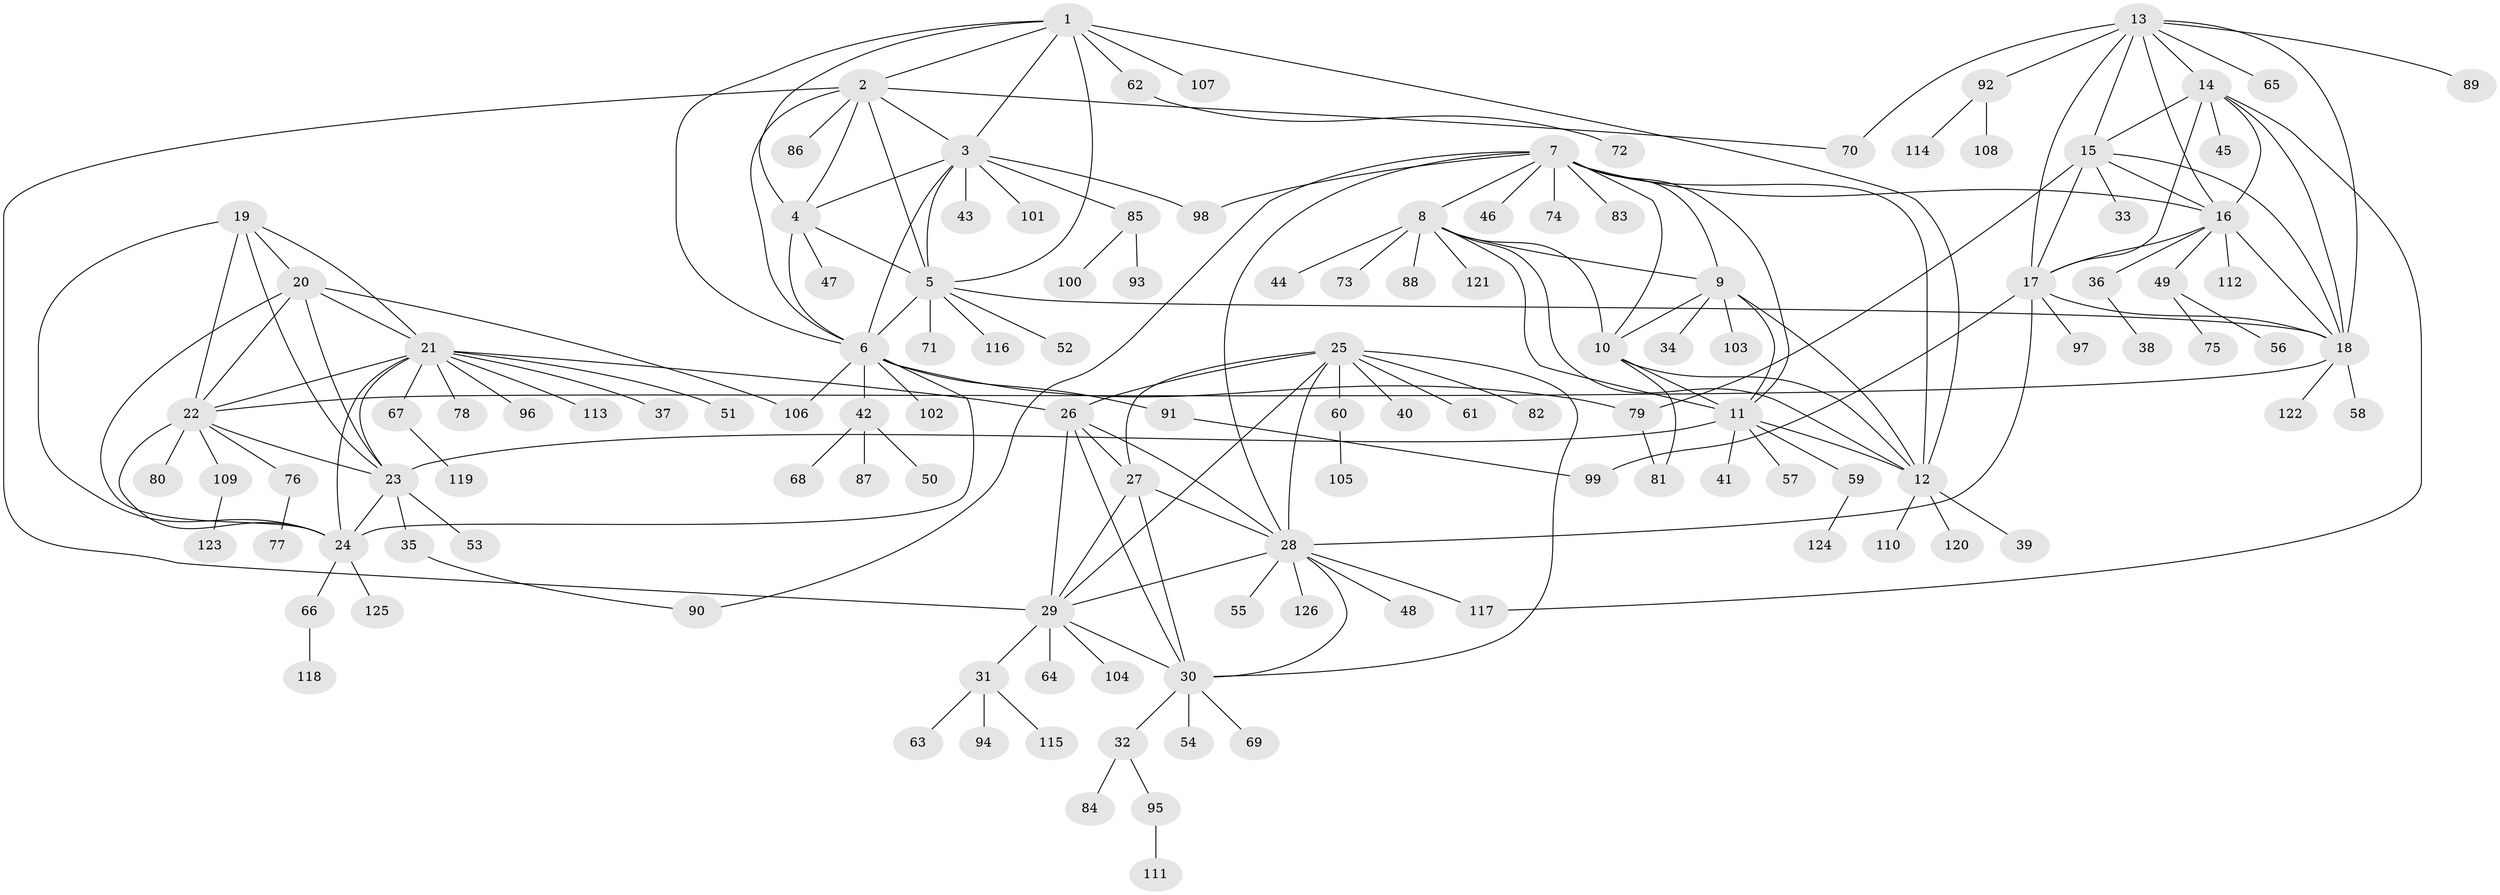 // coarse degree distribution, {7: 0.031914893617021274, 6: 0.07446808510638298, 14: 0.010638297872340425, 4: 0.02127659574468085, 18: 0.010638297872340425, 8: 0.05319148936170213, 10: 0.02127659574468085, 5: 0.010638297872340425, 9: 0.010638297872340425, 11: 0.010638297872340425, 3: 0.0425531914893617, 1: 0.5957446808510638, 2: 0.10638297872340426}
// Generated by graph-tools (version 1.1) at 2025/52/02/27/25 19:52:18]
// undirected, 126 vertices, 189 edges
graph export_dot {
graph [start="1"]
  node [color=gray90,style=filled];
  1;
  2;
  3;
  4;
  5;
  6;
  7;
  8;
  9;
  10;
  11;
  12;
  13;
  14;
  15;
  16;
  17;
  18;
  19;
  20;
  21;
  22;
  23;
  24;
  25;
  26;
  27;
  28;
  29;
  30;
  31;
  32;
  33;
  34;
  35;
  36;
  37;
  38;
  39;
  40;
  41;
  42;
  43;
  44;
  45;
  46;
  47;
  48;
  49;
  50;
  51;
  52;
  53;
  54;
  55;
  56;
  57;
  58;
  59;
  60;
  61;
  62;
  63;
  64;
  65;
  66;
  67;
  68;
  69;
  70;
  71;
  72;
  73;
  74;
  75;
  76;
  77;
  78;
  79;
  80;
  81;
  82;
  83;
  84;
  85;
  86;
  87;
  88;
  89;
  90;
  91;
  92;
  93;
  94;
  95;
  96;
  97;
  98;
  99;
  100;
  101;
  102;
  103;
  104;
  105;
  106;
  107;
  108;
  109;
  110;
  111;
  112;
  113;
  114;
  115;
  116;
  117;
  118;
  119;
  120;
  121;
  122;
  123;
  124;
  125;
  126;
  1 -- 2;
  1 -- 3;
  1 -- 4;
  1 -- 5;
  1 -- 6;
  1 -- 12;
  1 -- 62;
  1 -- 107;
  2 -- 3;
  2 -- 4;
  2 -- 5;
  2 -- 6;
  2 -- 29;
  2 -- 70;
  2 -- 86;
  3 -- 4;
  3 -- 5;
  3 -- 6;
  3 -- 43;
  3 -- 85;
  3 -- 98;
  3 -- 101;
  4 -- 5;
  4 -- 6;
  4 -- 47;
  5 -- 6;
  5 -- 18;
  5 -- 52;
  5 -- 71;
  5 -- 116;
  6 -- 24;
  6 -- 42;
  6 -- 79;
  6 -- 91;
  6 -- 102;
  6 -- 106;
  7 -- 8;
  7 -- 9;
  7 -- 10;
  7 -- 11;
  7 -- 12;
  7 -- 16;
  7 -- 28;
  7 -- 46;
  7 -- 74;
  7 -- 83;
  7 -- 90;
  7 -- 98;
  8 -- 9;
  8 -- 10;
  8 -- 11;
  8 -- 12;
  8 -- 44;
  8 -- 73;
  8 -- 88;
  8 -- 121;
  9 -- 10;
  9 -- 11;
  9 -- 12;
  9 -- 34;
  9 -- 103;
  10 -- 11;
  10 -- 12;
  10 -- 81;
  11 -- 12;
  11 -- 23;
  11 -- 41;
  11 -- 57;
  11 -- 59;
  12 -- 39;
  12 -- 110;
  12 -- 120;
  13 -- 14;
  13 -- 15;
  13 -- 16;
  13 -- 17;
  13 -- 18;
  13 -- 65;
  13 -- 70;
  13 -- 89;
  13 -- 92;
  14 -- 15;
  14 -- 16;
  14 -- 17;
  14 -- 18;
  14 -- 45;
  14 -- 117;
  15 -- 16;
  15 -- 17;
  15 -- 18;
  15 -- 33;
  15 -- 79;
  16 -- 17;
  16 -- 18;
  16 -- 36;
  16 -- 49;
  16 -- 112;
  17 -- 18;
  17 -- 28;
  17 -- 97;
  17 -- 99;
  18 -- 22;
  18 -- 58;
  18 -- 122;
  19 -- 20;
  19 -- 21;
  19 -- 22;
  19 -- 23;
  19 -- 24;
  20 -- 21;
  20 -- 22;
  20 -- 23;
  20 -- 24;
  20 -- 106;
  21 -- 22;
  21 -- 23;
  21 -- 24;
  21 -- 26;
  21 -- 37;
  21 -- 51;
  21 -- 67;
  21 -- 78;
  21 -- 96;
  21 -- 113;
  22 -- 23;
  22 -- 24;
  22 -- 76;
  22 -- 80;
  22 -- 109;
  23 -- 24;
  23 -- 35;
  23 -- 53;
  24 -- 66;
  24 -- 125;
  25 -- 26;
  25 -- 27;
  25 -- 28;
  25 -- 29;
  25 -- 30;
  25 -- 40;
  25 -- 60;
  25 -- 61;
  25 -- 82;
  26 -- 27;
  26 -- 28;
  26 -- 29;
  26 -- 30;
  27 -- 28;
  27 -- 29;
  27 -- 30;
  28 -- 29;
  28 -- 30;
  28 -- 48;
  28 -- 55;
  28 -- 117;
  28 -- 126;
  29 -- 30;
  29 -- 31;
  29 -- 64;
  29 -- 104;
  30 -- 32;
  30 -- 54;
  30 -- 69;
  31 -- 63;
  31 -- 94;
  31 -- 115;
  32 -- 84;
  32 -- 95;
  35 -- 90;
  36 -- 38;
  42 -- 50;
  42 -- 68;
  42 -- 87;
  49 -- 56;
  49 -- 75;
  59 -- 124;
  60 -- 105;
  62 -- 72;
  66 -- 118;
  67 -- 119;
  76 -- 77;
  79 -- 81;
  85 -- 93;
  85 -- 100;
  91 -- 99;
  92 -- 108;
  92 -- 114;
  95 -- 111;
  109 -- 123;
}
